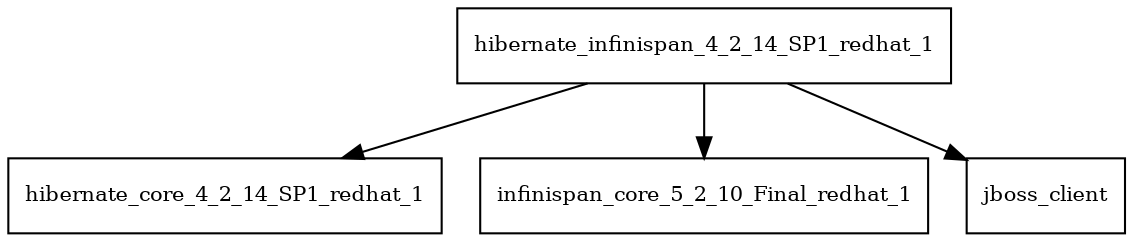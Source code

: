 digraph hibernate_infinispan_4_2_14_SP1_redhat_1_dependencies {
  node [shape = box, fontsize=10.0];
  hibernate_infinispan_4_2_14_SP1_redhat_1 -> hibernate_core_4_2_14_SP1_redhat_1;
  hibernate_infinispan_4_2_14_SP1_redhat_1 -> infinispan_core_5_2_10_Final_redhat_1;
  hibernate_infinispan_4_2_14_SP1_redhat_1 -> jboss_client;
}
